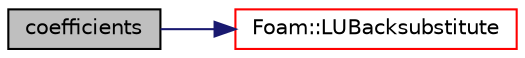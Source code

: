 digraph "coefficients"
{
  bgcolor="transparent";
  edge [fontname="Helvetica",fontsize="10",labelfontname="Helvetica",labelfontsize="10"];
  node [fontname="Helvetica",fontsize="10",shape=record];
  rankdir="LR";
  Node1 [label="coefficients",height=0.2,width=0.4,color="black", fillcolor="grey75", style="filled", fontcolor="black"];
  Node1 -> Node2 [color="midnightblue",fontsize="10",style="solid",fontname="Helvetica"];
  Node2 [label="Foam::LUBacksubstitute",height=0.2,width=0.4,color="red",URL="$a10909.html#a3a4fbcdd330a7cdba4ce12676ad9cb3e",tooltip="LU back-substitution with given source, returning the solution. "];
}
